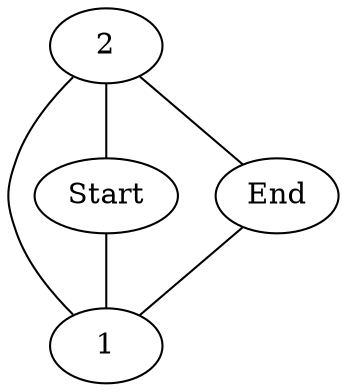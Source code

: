 graph prob5 {
    1 [pos = "320, 100";];
    Start [pos = "140, 340";];
    End [pos = "500, 340";];
    2 [pos = "320, 260";];
    
    Start -- 1 [key = "3";];
    End -- 1 [key = "4";];
    2 -- 1 [key = "5";];
    // Start -- End [key = "e4";];
    2 -- Start [key = "6";];
    2 -- End [key = "7";];
    
    // StartD -- 1D [key = "e5";];
    // StartD -- v4D [key = "e6";];
    // v4D -- v1D [key = "e3";];
    // v4D -- EndD [key = "e2";];
    // v1D -- EndD [key = "e1";];
}
// graph easy3 {
// Start [pos = "189, 90";];
// End [pos = "366, 370";];
// 2 [pos = "95, 154";];
// 3 [pos = "318, 157";];
// 4 [pos = "139, 306";];
// 5 [pos = "256, 305";];
// 6 [pos = "510, 309";];
// 7 [pos = "430, 167";];
// 8 [pos = "234, 424";];
// 9 [pos = "365, 49";];
// 10 [pos = "553, 78";];
// 11 [pos = "33, 372";];
// Start -- 2 [key = "12";];
//     2 -- 4 [key = "13";];
//     4 -- 5 [key = "14";];
//     End -- 5 [key = "15";];
//     End -- 6 [key = "16";];
//     6 -- 7 [key = "17";];
//     3 -- 7 [key = "18";];
//     Start -- 3 [key = "19";];
//     3 -- 5 [key = "20";];
//     Start -- 9 [key = "21";];
//     7 -- 9 [key = "22";];
//     3 -- 9 [key = "23";];
//     End -- 8 [key = "24";];
//     5 -- 8 [key = "25";];
//     4 -- 8 [key = "26";];
//     6 -- 10 [key = "27";];
//     9 -- 10 [key = "28";];
//     7 -- 10 [key = "29";];
//     4 -- 11 [key = "30";];
//     8 -- 11 [key = "31";];
//     2 -- 11 [key = "32";];
// }